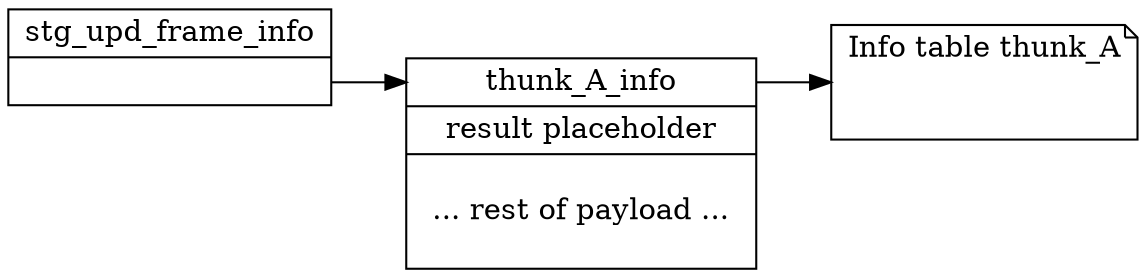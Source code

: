 digraph {
    node [shape=record];

    update_frame
    [label=" <top> stg_upd_frame_info \
           | <updatee> \
           "]

    thunk
    [label=" <top> thunk_A_info \
           | result placeholder \
           | \n ... rest of payload ... \n\n  \
           "]

    thunk_A_info
    [shape=note, label="Info table thunk_A\n\n\n"]

    update_frame:updatee -> thunk:top
    thunk:top -> thunk_A_info

  rankdir="LR"
}
